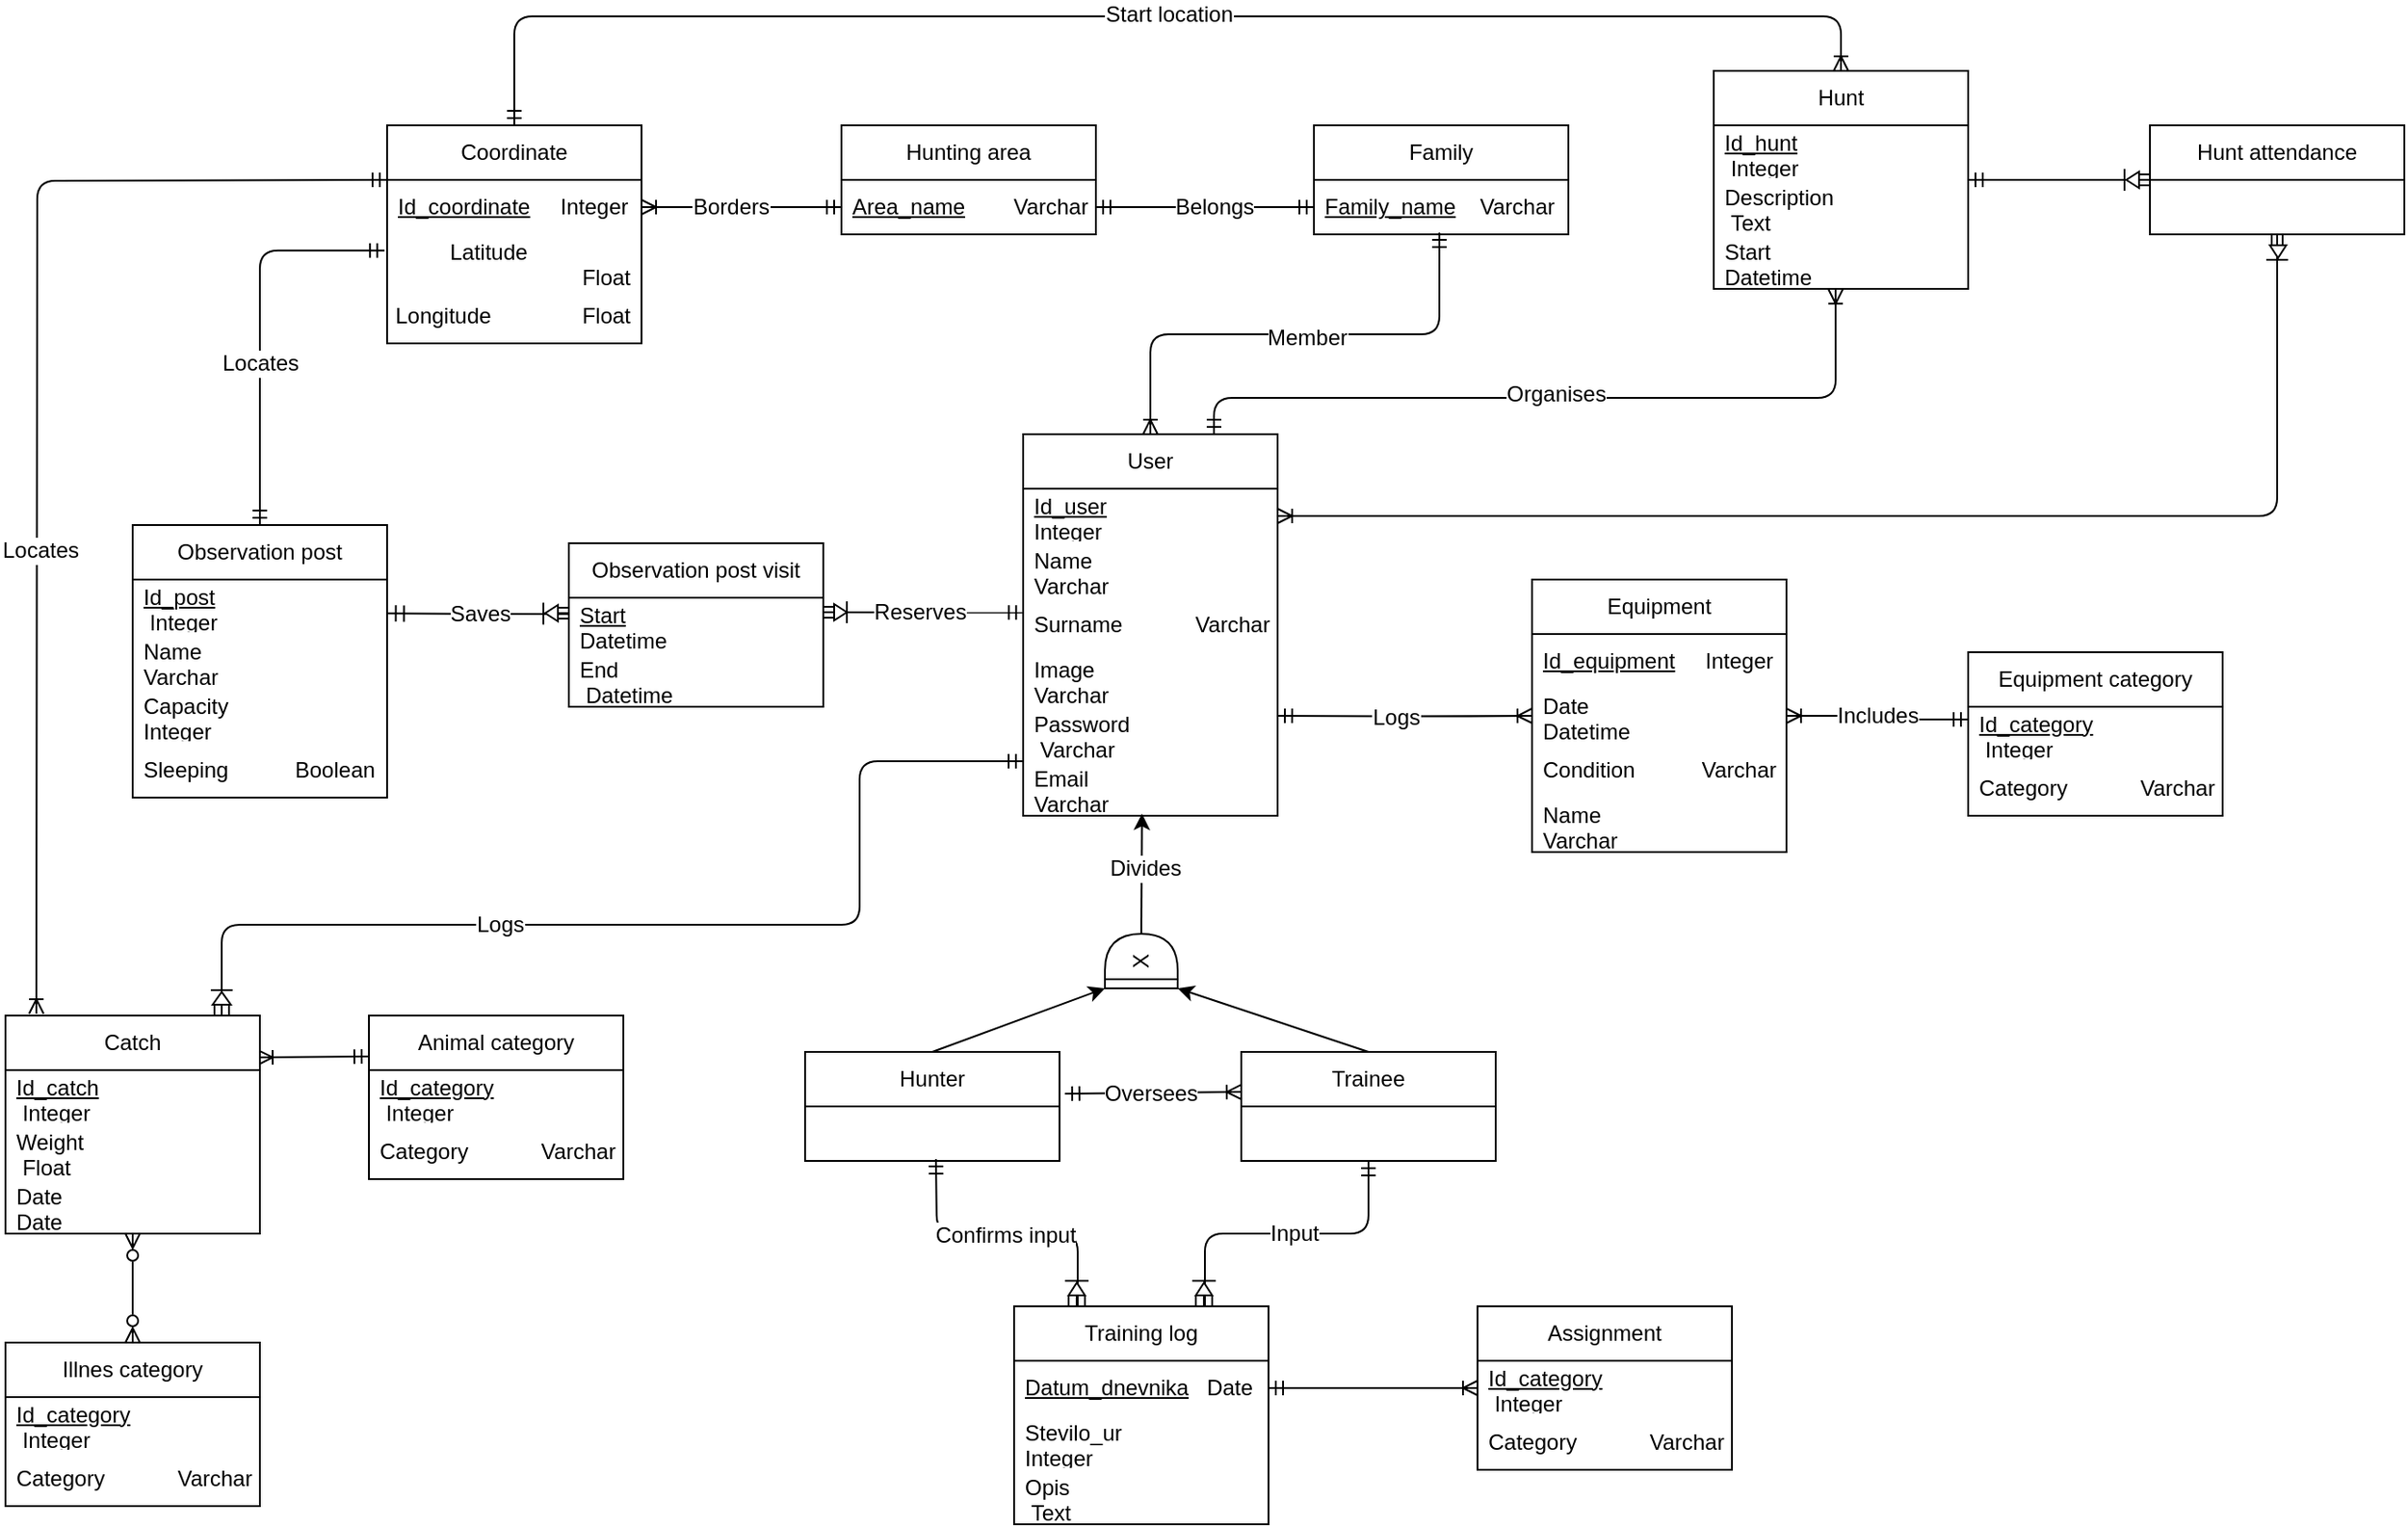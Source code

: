 <mxfile>
    <diagram id="3veU6R7VyFxDfxx6TiRW" name="Page-1">
        <mxGraphModel dx="1153" dy="661" grid="1" gridSize="1" guides="1" tooltips="1" connect="1" arrows="1" fold="1" page="1" pageScale="1" pageWidth="827" pageHeight="1169" math="0" shadow="0">
            <root>
                <mxCell id="0"/>
                <mxCell id="1" parent="0"/>
                <mxCell id="61" style="edgeStyle=orthogonalEdgeStyle;html=1;exitX=0.5;exitY=0;exitDx=0;exitDy=0;entryX=0.493;entryY=0.967;entryDx=0;entryDy=0;entryPerimeter=0;strokeWidth=1;startArrow=ERoneToMany;startFill=0;endArrow=ERmandOne;endFill=0;" parent="1" source="6" target="39" edge="1">
                    <mxGeometry relative="1" as="geometry">
                        <mxPoint x="608.04" y="223" as="targetPoint"/>
                    </mxGeometry>
                </mxCell>
                <mxCell id="106" value="Member" style="edgeLabel;html=1;align=center;verticalAlign=middle;resizable=0;points=[];fontSize=12;" parent="61" vertex="1" connectable="0">
                    <mxGeometry x="0.149" y="-2" relative="1" as="geometry">
                        <mxPoint x="-14" as="offset"/>
                    </mxGeometry>
                </mxCell>
                <mxCell id="159" style="edgeStyle=orthogonalEdgeStyle;html=1;exitX=0.75;exitY=0;exitDx=0;exitDy=0;fontSize=12;startArrow=ERmandOne;startFill=0;endArrow=ERoneToMany;endFill=0;entryX=0.479;entryY=1.004;entryDx=0;entryDy=0;entryPerimeter=0;" parent="1" source="6" target="152" edge="1">
                    <mxGeometry relative="1" as="geometry">
                        <mxPoint x="195" y="218" as="targetPoint"/>
                        <Array as="points">
                            <mxPoint x="925" y="220"/>
                            <mxPoint x="1267" y="220"/>
                        </Array>
                    </mxGeometry>
                </mxCell>
                <mxCell id="160" value="Organises" style="edgeLabel;html=1;align=center;verticalAlign=middle;resizable=0;points=[];fontSize=12;" parent="159" vertex="1" connectable="0">
                    <mxGeometry x="0.751" relative="1" as="geometry">
                        <mxPoint x="-154" y="5" as="offset"/>
                    </mxGeometry>
                </mxCell>
                <mxCell id="6" value="User" style="swimlane;fontStyle=0;childLayout=stackLayout;horizontal=1;startSize=30;horizontalStack=0;resizeParent=1;resizeParentMax=0;resizeLast=0;collapsible=1;marginBottom=0;whiteSpace=wrap;html=1;" parent="1" vertex="1">
                    <mxGeometry x="820" y="240" width="140" height="210" as="geometry"/>
                </mxCell>
                <mxCell id="127" value="&lt;u&gt;Id_user&lt;/u&gt;&amp;nbsp; &amp;nbsp; &amp;nbsp; &amp;nbsp; &amp;nbsp; &amp;nbsp; &amp;nbsp;&amp;nbsp; &amp;nbsp; Integer" style="text;strokeColor=none;fillColor=none;align=left;verticalAlign=middle;spacingLeft=4;spacingRight=4;overflow=hidden;points=[[0,0.5],[1,0.5]];portConstraint=eastwest;rotatable=0;whiteSpace=wrap;html=1;" parent="6" vertex="1">
                    <mxGeometry y="30" width="140" height="30" as="geometry"/>
                </mxCell>
                <mxCell id="7" value="Name&amp;nbsp; &amp;nbsp; &amp;nbsp; &amp;nbsp; &amp;nbsp; &amp;nbsp; &amp;nbsp; &amp;nbsp; &amp;nbsp; Varchar" style="text;strokeColor=none;fillColor=none;align=left;verticalAlign=middle;spacingLeft=4;spacingRight=4;overflow=hidden;points=[[0,0.5],[1,0.5]];portConstraint=eastwest;rotatable=0;whiteSpace=wrap;html=1;" parent="6" vertex="1">
                    <mxGeometry y="60" width="140" height="30" as="geometry"/>
                </mxCell>
                <mxCell id="8" value="Surname&amp;nbsp; &amp;nbsp; &amp;nbsp; &amp;nbsp; &amp;nbsp; &amp;nbsp; Varchar" style="text;strokeColor=none;fillColor=none;align=left;verticalAlign=middle;spacingLeft=4;spacingRight=4;overflow=hidden;points=[[0,0.5],[1,0.5]];portConstraint=eastwest;rotatable=0;whiteSpace=wrap;html=1;" parent="6" vertex="1">
                    <mxGeometry y="90" width="140" height="30" as="geometry"/>
                </mxCell>
                <mxCell id="123" value="Image&amp;nbsp; &amp;nbsp; &amp;nbsp; &amp;nbsp; &amp;nbsp; &amp;nbsp; &amp;nbsp; &amp;nbsp; &amp;nbsp; Varchar" style="text;strokeColor=none;fillColor=none;align=left;verticalAlign=middle;spacingLeft=4;spacingRight=4;overflow=hidden;points=[[0,0.5],[1,0.5]];portConstraint=eastwest;rotatable=0;whiteSpace=wrap;html=1;" parent="6" vertex="1">
                    <mxGeometry y="120" width="140" height="30" as="geometry"/>
                </mxCell>
                <mxCell id="125" value="Password&amp;nbsp; &amp;nbsp; &amp;nbsp; &amp;nbsp; &amp;nbsp; &amp;nbsp;Varchar" style="text;strokeColor=none;fillColor=none;align=left;verticalAlign=middle;spacingLeft=4;spacingRight=4;overflow=hidden;points=[[0,0.5],[1,0.5]];portConstraint=eastwest;rotatable=0;whiteSpace=wrap;html=1;" parent="6" vertex="1">
                    <mxGeometry y="150" width="140" height="30" as="geometry"/>
                </mxCell>
                <mxCell id="146" value="Email&amp;nbsp; &amp;nbsp; &amp;nbsp; &amp;nbsp; &amp;nbsp; &amp;nbsp; &amp;nbsp; &amp;nbsp; &amp;nbsp; Varchar" style="text;strokeColor=none;fillColor=none;align=left;verticalAlign=middle;spacingLeft=4;spacingRight=4;overflow=hidden;points=[[0,0.5],[1,0.5]];portConstraint=eastwest;rotatable=0;whiteSpace=wrap;html=1;" parent="6" vertex="1">
                    <mxGeometry y="180" width="140" height="30" as="geometry"/>
                </mxCell>
                <mxCell id="10" value="Equipment category" style="swimlane;fontStyle=0;childLayout=stackLayout;horizontal=1;startSize=30;horizontalStack=0;resizeParent=1;resizeParentMax=0;resizeLast=0;collapsible=1;marginBottom=0;whiteSpace=wrap;html=1;" parent="1" vertex="1">
                    <mxGeometry x="1340" y="360" width="140" height="90" as="geometry"/>
                </mxCell>
                <mxCell id="13" value="&lt;u&gt;Id_category&lt;/u&gt;&amp;nbsp; &amp;nbsp; &amp;nbsp; &amp;nbsp; &amp;nbsp;Integer" style="text;strokeColor=none;fillColor=none;align=left;verticalAlign=middle;spacingLeft=4;spacingRight=4;overflow=hidden;points=[[0,0.5],[1,0.5]];portConstraint=eastwest;rotatable=0;whiteSpace=wrap;html=1;" parent="10" vertex="1">
                    <mxGeometry y="30" width="140" height="30" as="geometry"/>
                </mxCell>
                <mxCell id="144" value="Category&amp;nbsp; &amp;nbsp; &amp;nbsp; &amp;nbsp; &amp;nbsp; &amp;nbsp; Varchar" style="text;strokeColor=none;fillColor=none;align=left;verticalAlign=middle;spacingLeft=4;spacingRight=4;overflow=hidden;points=[[0,0.5],[1,0.5]];portConstraint=eastwest;rotatable=0;whiteSpace=wrap;html=1;" parent="10" vertex="1">
                    <mxGeometry y="60" width="140" height="30" as="geometry"/>
                </mxCell>
                <mxCell id="99" style="html=1;exitX=0.5;exitY=0;exitDx=0;exitDy=0;entryX=-0.01;entryY=0.295;entryDx=0;entryDy=0;entryPerimeter=0;strokeColor=default;strokeWidth=1;startArrow=ERmandOne;startFill=0;endArrow=ERmandOne;endFill=0;edgeStyle=orthogonalEdgeStyle;" parent="1" source="14" target="141" edge="1">
                    <mxGeometry relative="1" as="geometry"/>
                </mxCell>
                <mxCell id="119" value="Locates" style="edgeLabel;html=1;align=center;verticalAlign=middle;resizable=0;points=[];fontSize=12;" parent="99" vertex="1" connectable="0">
                    <mxGeometry x="-0.229" y="-2" relative="1" as="geometry">
                        <mxPoint x="-2" y="-5" as="offset"/>
                    </mxGeometry>
                </mxCell>
                <mxCell id="14" value="Observation post" style="swimlane;fontStyle=0;childLayout=stackLayout;horizontal=1;startSize=30;horizontalStack=0;resizeParent=1;resizeParentMax=0;resizeLast=0;collapsible=1;marginBottom=0;whiteSpace=wrap;html=1;" parent="1" vertex="1">
                    <mxGeometry x="330" y="290" width="140" height="150" as="geometry"/>
                </mxCell>
                <mxCell id="147" value="&lt;u&gt;Id_post&lt;/u&gt;&amp;nbsp; &amp;nbsp; &amp;nbsp; &amp;nbsp; &amp;nbsp; &amp;nbsp; &amp;nbsp; &amp;nbsp; &amp;nbsp;Integer" style="text;strokeColor=none;fillColor=none;align=left;verticalAlign=middle;spacingLeft=4;spacingRight=4;overflow=hidden;points=[[0,0.5],[1,0.5]];portConstraint=eastwest;rotatable=0;whiteSpace=wrap;html=1;" parent="14" vertex="1">
                    <mxGeometry y="30" width="140" height="30" as="geometry"/>
                </mxCell>
                <mxCell id="16" value="Name&amp;nbsp; &amp;nbsp; &amp;nbsp; &amp;nbsp; &amp;nbsp; &amp;nbsp; &amp;nbsp; &amp;nbsp; &amp;nbsp; Varchar" style="text;strokeColor=none;fillColor=none;align=left;verticalAlign=middle;spacingLeft=4;spacingRight=4;overflow=hidden;points=[[0,0.5],[1,0.5]];portConstraint=eastwest;rotatable=0;whiteSpace=wrap;html=1;" parent="14" vertex="1">
                    <mxGeometry y="60" width="140" height="30" as="geometry"/>
                </mxCell>
                <mxCell id="161" value="Capacity&amp;nbsp; &amp;nbsp; &amp;nbsp; &amp;nbsp; &amp;nbsp; &amp;nbsp; &amp;nbsp; Integer" style="text;strokeColor=none;fillColor=none;align=left;verticalAlign=middle;spacingLeft=4;spacingRight=4;overflow=hidden;points=[[0,0.5],[1,0.5]];portConstraint=eastwest;rotatable=0;whiteSpace=wrap;html=1;" parent="14" vertex="1">
                    <mxGeometry y="90" width="140" height="30" as="geometry"/>
                </mxCell>
                <mxCell id="162" value="Sleeping&amp;nbsp; &amp;nbsp; &amp;nbsp; &amp;nbsp; &amp;nbsp; &amp;nbsp;Boolean" style="text;strokeColor=none;fillColor=none;align=left;verticalAlign=middle;spacingLeft=4;spacingRight=4;overflow=hidden;points=[[0,0.5],[1,0.5]];portConstraint=eastwest;rotatable=0;whiteSpace=wrap;html=1;" parent="14" vertex="1">
                    <mxGeometry y="120" width="140" height="30" as="geometry"/>
                </mxCell>
                <mxCell id="96" style="edgeStyle=orthogonalEdgeStyle;html=1;exitX=0.75;exitY=0;exitDx=0;exitDy=0;strokeColor=default;strokeWidth=1;startArrow=none;startFill=0;endArrow=ERmandOne;endFill=0;entryX=0.5;entryY=1;entryDx=0;entryDy=0;" parent="1" source="22" target="42" edge="1">
                    <mxGeometry relative="1" as="geometry">
                        <mxPoint x="1066" y="640" as="targetPoint"/>
                    </mxGeometry>
                </mxCell>
                <mxCell id="98" style="html=1;entryX=0;entryY=0.367;entryDx=0;entryDy=0;entryPerimeter=0;strokeColor=default;strokeWidth=1;startArrow=ERmandOne;startFill=0;endArrow=ERoneToMany;endFill=0;exitX=1.021;exitY=0.383;exitDx=0;exitDy=0;exitPerimeter=0;" parent="1" source="46" target="42" edge="1">
                    <mxGeometry relative="1" as="geometry">
                        <mxPoint x="910" y="719" as="sourcePoint"/>
                    </mxGeometry>
                </mxCell>
                <mxCell id="112" value="Oversees" style="edgeLabel;html=1;align=center;verticalAlign=middle;resizable=0;points=[];fontSize=12;" parent="98" vertex="1" connectable="0">
                    <mxGeometry x="-0.217" y="-1" relative="1" as="geometry">
                        <mxPoint x="9" y="-1" as="offset"/>
                    </mxGeometry>
                </mxCell>
                <mxCell id="101" style="edgeStyle=orthogonalEdgeStyle;html=1;exitX=0.25;exitY=0;exitDx=0;exitDy=0;endArrow=ERmandOne;endFill=0;startArrow=none;startFill=0;" parent="1" source="22" edge="1">
                    <mxGeometry relative="1" as="geometry">
                        <mxPoint x="772" y="639" as="targetPoint"/>
                    </mxGeometry>
                </mxCell>
                <mxCell id="114" value="Input" style="edgeLabel;html=1;align=center;verticalAlign=middle;resizable=0;points=[];fontSize=12;" parent="101" vertex="1" connectable="0">
                    <mxGeometry x="0.324" y="-2" relative="1" as="geometry">
                        <mxPoint x="184" y="2" as="offset"/>
                    </mxGeometry>
                </mxCell>
                <mxCell id="166" value="Confirms input" style="edgeLabel;html=1;align=center;verticalAlign=middle;resizable=0;points=[];fontSize=12;" parent="101" vertex="1" connectable="0">
                    <mxGeometry x="0.225" y="1" relative="1" as="geometry">
                        <mxPoint x="17" as="offset"/>
                    </mxGeometry>
                </mxCell>
                <mxCell id="22" value="Training log" style="swimlane;fontStyle=0;childLayout=stackLayout;horizontal=1;startSize=30;horizontalStack=0;resizeParent=1;resizeParentMax=0;resizeLast=0;collapsible=1;marginBottom=0;whiteSpace=wrap;html=1;" parent="1" vertex="1">
                    <mxGeometry x="815" y="720" width="140" height="120" as="geometry"/>
                </mxCell>
                <mxCell id="122" value="&lt;u&gt;Datum_dnevnika&lt;/u&gt;&amp;nbsp; &amp;nbsp;Date" style="text;strokeColor=none;fillColor=none;align=left;verticalAlign=middle;spacingLeft=4;spacingRight=4;overflow=hidden;points=[[0,0.5],[1,0.5]];portConstraint=eastwest;rotatable=0;whiteSpace=wrap;html=1;" parent="22" vertex="1">
                    <mxGeometry y="30" width="140" height="30" as="geometry"/>
                </mxCell>
                <mxCell id="23" value="Stevilo_ur&amp;nbsp; &amp;nbsp; &amp;nbsp; &amp;nbsp; &amp;nbsp; &amp;nbsp; Integer" style="text;strokeColor=none;fillColor=none;align=left;verticalAlign=middle;spacingLeft=4;spacingRight=4;overflow=hidden;points=[[0,0.5],[1,0.5]];portConstraint=eastwest;rotatable=0;whiteSpace=wrap;html=1;" parent="22" vertex="1">
                    <mxGeometry y="60" width="140" height="30" as="geometry"/>
                </mxCell>
                <mxCell id="24" value="Opis&amp;nbsp; &amp;nbsp; &amp;nbsp; &amp;nbsp; &amp;nbsp; &amp;nbsp; &amp;nbsp; &amp;nbsp; &amp;nbsp; &amp;nbsp; &amp;nbsp; &amp;nbsp; &amp;nbsp; &amp;nbsp;Text" style="text;strokeColor=none;fillColor=none;align=left;verticalAlign=middle;spacingLeft=4;spacingRight=4;overflow=hidden;points=[[0,0.5],[1,0.5]];portConstraint=eastwest;rotatable=0;whiteSpace=wrap;html=1;" parent="22" vertex="1">
                    <mxGeometry y="90" width="140" height="30" as="geometry"/>
                </mxCell>
                <mxCell id="26" value="Hunting area" style="swimlane;fontStyle=0;childLayout=stackLayout;horizontal=1;startSize=30;horizontalStack=0;resizeParent=1;resizeParentMax=0;resizeLast=0;collapsible=1;marginBottom=0;whiteSpace=wrap;html=1;" parent="1" vertex="1">
                    <mxGeometry x="720" y="70" width="140" height="60" as="geometry">
                        <mxRectangle x="370" y="570" width="60" height="30" as="alternateBounds"/>
                    </mxGeometry>
                </mxCell>
                <mxCell id="27" value="&lt;div style=&quot;text-align: right;&quot;&gt;&lt;u style=&quot;background-color: initial;&quot;&gt;Area_name&lt;/u&gt;&lt;span style=&quot;background-color: initial;&quot;&gt;&amp;nbsp; &amp;nbsp; &amp;nbsp; &amp;nbsp; Varchar&lt;/span&gt;&lt;/div&gt;" style="text;strokeColor=none;fillColor=none;align=left;verticalAlign=middle;spacingLeft=4;spacingRight=4;overflow=hidden;points=[[0,0.5],[1,0.5]];portConstraint=eastwest;rotatable=0;whiteSpace=wrap;html=1;" parent="26" vertex="1">
                    <mxGeometry y="30" width="140" height="30" as="geometry"/>
                </mxCell>
                <mxCell id="132" style="edgeStyle=none;html=1;exitX=0.993;exitY=0.192;exitDx=0;exitDy=0;entryX=0;entryY=0.25;entryDx=0;entryDy=0;startArrow=ERoneToMany;startFill=0;endArrow=ERmandOne;endFill=0;exitPerimeter=0;" parent="1" source="30" target="128" edge="1">
                    <mxGeometry relative="1" as="geometry"/>
                </mxCell>
                <mxCell id="30" value="Catch" style="swimlane;fontStyle=0;childLayout=stackLayout;horizontal=1;startSize=30;horizontalStack=0;resizeParent=1;resizeParentMax=0;resizeLast=0;collapsible=1;marginBottom=0;whiteSpace=wrap;html=1;" parent="1" vertex="1">
                    <mxGeometry x="260" y="560" width="140" height="120" as="geometry"/>
                </mxCell>
                <mxCell id="133" value="&lt;u&gt;Id_catch&lt;/u&gt;&amp;nbsp; &amp;nbsp; &amp;nbsp; &amp;nbsp; &amp;nbsp; &amp;nbsp; &amp;nbsp; &amp;nbsp;Integer" style="text;strokeColor=none;fillColor=none;align=left;verticalAlign=middle;spacingLeft=4;spacingRight=4;overflow=hidden;points=[[0,0.5],[1,0.5]];portConstraint=eastwest;rotatable=0;whiteSpace=wrap;html=1;" parent="30" vertex="1">
                    <mxGeometry y="30" width="140" height="30" as="geometry"/>
                </mxCell>
                <mxCell id="32" value="Weight&amp;nbsp; &amp;nbsp; &amp;nbsp; &amp;nbsp; &amp;nbsp; &amp;nbsp; &amp;nbsp; &amp;nbsp; &amp;nbsp; &amp;nbsp; &amp;nbsp;Float" style="text;strokeColor=none;fillColor=none;align=left;verticalAlign=middle;spacingLeft=4;spacingRight=4;overflow=hidden;points=[[0,0.5],[1,0.5]];portConstraint=eastwest;rotatable=0;whiteSpace=wrap;html=1;" parent="30" vertex="1">
                    <mxGeometry y="60" width="140" height="30" as="geometry"/>
                </mxCell>
                <mxCell id="135" value="Date&amp;nbsp; &amp;nbsp; &amp;nbsp; &amp;nbsp; &amp;nbsp; &amp;nbsp; &amp;nbsp; &amp;nbsp; &amp;nbsp; &amp;nbsp; &amp;nbsp; &amp;nbsp; &amp;nbsp; Date" style="text;strokeColor=none;fillColor=none;align=left;verticalAlign=middle;spacingLeft=4;spacingRight=4;overflow=hidden;points=[[0,0.5],[1,0.5]];portConstraint=eastwest;rotatable=0;whiteSpace=wrap;html=1;" parent="30" vertex="1">
                    <mxGeometry y="90" width="140" height="30" as="geometry"/>
                </mxCell>
                <mxCell id="102" style="edgeStyle=orthogonalEdgeStyle;html=1;entryX=1.002;entryY=0.622;entryDx=0;entryDy=0;startArrow=none;startFill=0;endArrow=ERmandOne;endFill=0;exitX=0.002;exitY=0.298;exitDx=0;exitDy=0;exitPerimeter=0;endSize=7;entryPerimeter=0;" parent="1" source="36" target="147" edge="1">
                    <mxGeometry relative="1" as="geometry">
                        <mxPoint x="539.02" y="412.01" as="targetPoint"/>
                        <mxPoint x="560" y="335" as="sourcePoint"/>
                    </mxGeometry>
                </mxCell>
                <mxCell id="121" value="Saves" style="edgeLabel;html=1;align=center;verticalAlign=middle;resizable=0;points=[];fontSize=12;" parent="102" vertex="1" connectable="0">
                    <mxGeometry x="-0.183" y="-2" relative="1" as="geometry">
                        <mxPoint x="-9" y="2" as="offset"/>
                    </mxGeometry>
                </mxCell>
                <mxCell id="34" value="Observation post visit" style="swimlane;fontStyle=0;childLayout=stackLayout;horizontal=1;startSize=30;horizontalStack=0;resizeParent=1;resizeParentMax=0;resizeLast=0;collapsible=1;marginBottom=0;whiteSpace=wrap;html=1;" parent="1" vertex="1">
                    <mxGeometry x="570" y="300" width="140" height="90" as="geometry"/>
                </mxCell>
                <mxCell id="36" value="&lt;u&gt;Start&lt;/u&gt;&amp;nbsp; &amp;nbsp; &amp;nbsp; &amp;nbsp; &amp;nbsp; &amp;nbsp; &amp;nbsp; &amp;nbsp; &amp;nbsp; Datetime&lt;span style=&quot;color: rgba(0, 0, 0, 0); font-family: monospace; font-size: 0px;&quot;&gt;%3CmxGraphModel%3E%3Croot%3E%3CmxCell%20id%3D%220%22%2F%3E%3CmxCell%20id%3D%221%22%20parent%3D%220%22%2F%3E%3CmxCell%20id%3D%222%22%20value%3D%22%22%20style%3D%22group%22%20vertex%3D%221%22%20connectable%3D%220%22%20parent%3D%221%22%3E%3CmxGeometry%20x%3D%22711%22%20y%3D%22762%22%20width%3D%2213%22%20height%3D%2214%22%20as%3D%22geometry%22%2F%3E%3C%2FmxCell%3E%3CmxCell%20id%3D%223%22%20value%3D%22%22%20style%3D%22triangle%3BwhiteSpace%3Dwrap%3Bhtml%3D1%3Bmovable%3D1%3Bresizable%3D1%3Brotatable%3D1%3Bdeletable%3D1%3Beditable%3D1%3Bconnectable%3D1%3Bdirection%3Dnorth%3Bshadow%3D0%3Bcontainer%3D0%3B%22%20vertex%3D%221%22%20parent%3D%222%22%3E%3CmxGeometry%20x%3D%222%22%20y%3D%221%22%20width%3D%229%22%20height%3D%227%22%20as%3D%22geometry%22%2F%3E%3C%2FmxCell%3E%3CmxCell%20id%3D%224%22%20value%3D%22%22%20style%3D%22endArrow%3Dnone%3Bhtml%3D1%3Bshadow%3D0%3BstrokeWidth%3D1%3B%22%20edge%3D%221%22%20parent%3D%222%22%3E%3CmxGeometry%20width%3D%2250%22%20height%3D%2250%22%20relative%3D%221%22%20as%3D%22geometry%22%3E%3CmxPoint%20as%3D%22sourcePoint%22%2F%3E%3CmxPoint%20x%3D%2213%22%20as%3D%22targetPoint%22%2F%3E%3C%2FmxGeometry%3E%3C%2FmxCell%3E%3CmxCell%20id%3D%225%22%20value%3D%22%22%20style%3D%22endArrow%3Dnone%3Bhtml%3D1%3Bmovable%3D1%3Bresizable%3D1%3Brotatable%3D1%3Bdeletable%3D1%3Beditable%3D1%3Bconnectable%3D1%3Bshadow%3D0%3B%22%20edge%3D%221%22%20parent%3D%222%22%3E%3CmxGeometry%20width%3D%2250%22%20height%3D%2250%22%20relative%3D%221%22%20as%3D%22geometry%22%3E%3CmxPoint%20x%3D%222%22%20y%3D%228%22%20as%3D%22sourcePoint%22%2F%3E%3CmxPoint%20x%3D%222%22%20y%3D%2214%22%20as%3D%22targetPoint%22%2F%3E%3C%2FmxGeometry%3E%3C%2FmxCell%3E%3CmxCell%20id%3D%226%22%20value%3D%22%22%20style%3D%22endArrow%3Dnone%3Bhtml%3D1%3Bmovable%3D1%3Bresizable%3D1%3Brotatable%3D1%3Bdeletable%3D1%3Beditable%3D1%3Bconnectable%3D1%3Bshadow%3D0%3B%22%20edge%3D%221%22%20parent%3D%222%22%3E%3CmxGeometry%20width%3D%2250%22%20height%3D%2250%22%20relative%3D%221%22%20as%3D%22geometry%22%3E%3CmxPoint%20x%3D%226.45%22%20y%3D%228.0%22%20as%3D%22sourcePoint%22%2F%3E%3CmxPoint%20x%3D%226.45%22%20y%3D%2214%22%20as%3D%22targetPoint%22%2F%3E%3C%2FmxGeometry%3E%3C%2FmxCell%3E%3CmxCell%20id%3D%227%22%20value%3D%22%22%20style%3D%22endArrow%3Dnone%3Bhtml%3D1%3Bmovable%3D1%3Bresizable%3D1%3Brotatable%3D1%3Bdeletable%3D1%3Beditable%3D1%3Bconnectable%3D1%3Bshadow%3D0%3B%22%20edge%3D%221%22%20parent%3D%222%22%3E%3CmxGeometry%20width%3D%2250%22%20height%3D%2250%22%20relative%3D%221%22%20as%3D%22geometry%22%3E%3CmxPoint%20x%3D%2211%22%20y%3D%228.0%22%20as%3D%22sourcePoint%22%2F%3E%3CmxPoint%20x%3D%2211%22%20y%3D%2214%22%20as%3D%22targetPoint%22%2F%3E%3C%2FmxGeometry%3E%3C%2FmxCell%3E%3C%2Froot%3E%3C%2FmxGraphModel%3E&amp;nbsp;&lt;/span&gt;" style="text;strokeColor=none;fillColor=none;align=left;verticalAlign=middle;spacingLeft=4;spacingRight=4;overflow=hidden;points=[[0,0.5],[1,0.5]];portConstraint=eastwest;rotatable=0;whiteSpace=wrap;html=1;" parent="34" vertex="1">
                    <mxGeometry y="30" width="140" height="30" as="geometry"/>
                </mxCell>
                <mxCell id="37" value="End&amp;nbsp; &amp;nbsp; &amp;nbsp; &amp;nbsp; &amp;nbsp; &amp;nbsp; &amp;nbsp; &amp;nbsp; &amp;nbsp; &amp;nbsp;Datetime" style="text;strokeColor=none;fillColor=none;align=left;verticalAlign=middle;spacingLeft=4;spacingRight=4;overflow=hidden;points=[[0,0.5],[1,0.5]];portConstraint=eastwest;rotatable=0;whiteSpace=wrap;html=1;" parent="34" vertex="1">
                    <mxGeometry y="60" width="140" height="30" as="geometry"/>
                </mxCell>
                <mxCell id="38" value="Family" style="swimlane;fontStyle=0;childLayout=stackLayout;horizontal=1;startSize=30;horizontalStack=0;resizeParent=1;resizeParentMax=0;resizeLast=0;collapsible=1;marginBottom=0;whiteSpace=wrap;html=1;" parent="1" vertex="1">
                    <mxGeometry x="980" y="70" width="140" height="60" as="geometry"/>
                </mxCell>
                <mxCell id="39" value="&lt;u&gt;Family_name&lt;/u&gt;&amp;nbsp; &amp;nbsp; Varchar" style="text;strokeColor=none;fillColor=none;align=left;verticalAlign=middle;spacingLeft=4;spacingRight=4;overflow=hidden;points=[[0,0.5],[1,0.5]];portConstraint=eastwest;rotatable=0;whiteSpace=wrap;html=1;" parent="38" vertex="1">
                    <mxGeometry y="30" width="140" height="30" as="geometry"/>
                </mxCell>
                <mxCell id="56" style="edgeStyle=none;html=1;exitX=0.5;exitY=0;exitDx=0;exitDy=0;entryX=0;entryY=1;entryDx=0;entryDy=0;" parent="1" source="42" target="53" edge="1">
                    <mxGeometry relative="1" as="geometry"/>
                </mxCell>
                <mxCell id="42" value="Trainee" style="swimlane;fontStyle=0;childLayout=stackLayout;horizontal=1;startSize=30;horizontalStack=0;resizeParent=1;resizeParentMax=0;resizeLast=0;collapsible=1;marginBottom=0;whiteSpace=wrap;html=1;" parent="1" vertex="1">
                    <mxGeometry x="940" y="580" width="140" height="60" as="geometry"/>
                </mxCell>
                <mxCell id="55" style="edgeStyle=none;html=1;exitX=0.5;exitY=0;exitDx=0;exitDy=0;entryX=0;entryY=0;entryDx=0;entryDy=0;" parent="1" source="46" target="53" edge="1">
                    <mxGeometry relative="1" as="geometry"/>
                </mxCell>
                <mxCell id="46" value="Hunter" style="swimlane;fontStyle=0;childLayout=stackLayout;horizontal=1;startSize=30;horizontalStack=0;resizeParent=1;resizeParentMax=0;resizeLast=0;collapsible=1;marginBottom=0;whiteSpace=wrap;html=1;" parent="1" vertex="1">
                    <mxGeometry x="700" y="580" width="140" height="60" as="geometry"/>
                </mxCell>
                <mxCell id="53" value="X" style="shape=delay;whiteSpace=wrap;html=1;rotation=-90;" parent="1" vertex="1">
                    <mxGeometry x="870" y="510" width="30" height="40" as="geometry"/>
                </mxCell>
                <mxCell id="59" style="edgeStyle=orthogonalEdgeStyle;html=1;entryX=1;entryY=0.5;entryDx=0;entryDy=0;strokeWidth=1;startArrow=ERmandOne;startFill=0;endArrow=ERmandOne;endFill=0;exitX=0;exitY=0.5;exitDx=0;exitDy=0;" parent="1" source="39" target="27" edge="1">
                    <mxGeometry relative="1" as="geometry">
                        <mxPoint x="1080" y="115" as="sourcePoint"/>
                        <mxPoint x="872.94" y="186" as="targetPoint"/>
                        <Array as="points"/>
                    </mxGeometry>
                </mxCell>
                <mxCell id="117" value="Belongs" style="edgeLabel;html=1;align=center;verticalAlign=middle;resizable=0;points=[];fontSize=12;" parent="59" vertex="1" connectable="0">
                    <mxGeometry x="0.191" relative="1" as="geometry">
                        <mxPoint x="16" as="offset"/>
                    </mxGeometry>
                </mxCell>
                <mxCell id="64" value="Equipment" style="swimlane;fontStyle=0;childLayout=stackLayout;horizontal=1;startSize=30;horizontalStack=0;resizeParent=1;resizeParentMax=0;resizeLast=0;collapsible=1;marginBottom=0;whiteSpace=wrap;html=1;" parent="1" vertex="1">
                    <mxGeometry x="1100" y="320" width="140" height="150" as="geometry"/>
                </mxCell>
                <mxCell id="137" value="&lt;u&gt;Id_equipment&lt;/u&gt;&amp;nbsp; &amp;nbsp; &amp;nbsp;Integer" style="text;strokeColor=none;fillColor=none;align=left;verticalAlign=middle;spacingLeft=4;spacingRight=4;overflow=hidden;points=[[0,0.5],[1,0.5]];portConstraint=eastwest;rotatable=0;whiteSpace=wrap;html=1;" parent="64" vertex="1">
                    <mxGeometry y="30" width="140" height="30" as="geometry"/>
                </mxCell>
                <mxCell id="65" value="Date&amp;nbsp; &amp;nbsp; &amp;nbsp; &amp;nbsp; &amp;nbsp; &amp;nbsp; &amp;nbsp; &amp;nbsp; &amp;nbsp; Datetime" style="text;strokeColor=none;fillColor=none;align=left;verticalAlign=middle;spacingLeft=4;spacingRight=4;overflow=hidden;points=[[0,0.5],[1,0.5]];portConstraint=eastwest;rotatable=0;whiteSpace=wrap;html=1;" parent="64" vertex="1">
                    <mxGeometry y="60" width="140" height="30" as="geometry"/>
                </mxCell>
                <mxCell id="66" value="Condition&amp;nbsp; &amp;nbsp; &amp;nbsp; &amp;nbsp; &amp;nbsp; &amp;nbsp;Varchar" style="text;strokeColor=none;fillColor=none;align=left;verticalAlign=middle;spacingLeft=4;spacingRight=4;overflow=hidden;points=[[0,0.5],[1,0.5]];portConstraint=eastwest;rotatable=0;whiteSpace=wrap;html=1;" parent="64" vertex="1">
                    <mxGeometry y="90" width="140" height="30" as="geometry"/>
                </mxCell>
                <mxCell id="143" value="Name&amp;nbsp; &amp;nbsp; &amp;nbsp; &amp;nbsp; &amp;nbsp; &amp;nbsp; &amp;nbsp; &amp;nbsp; &amp;nbsp; Varchar" style="text;strokeColor=none;fillColor=none;align=left;verticalAlign=middle;spacingLeft=4;spacingRight=4;overflow=hidden;points=[[0,0.5],[1,0.5]];portConstraint=eastwest;rotatable=0;whiteSpace=wrap;html=1;" parent="64" vertex="1">
                    <mxGeometry y="120" width="140" height="30" as="geometry"/>
                </mxCell>
                <mxCell id="68" style="edgeStyle=orthogonalEdgeStyle;curved=1;html=1;entryX=0;entryY=0.5;entryDx=0;entryDy=0;strokeWidth=1;startArrow=ERmandOne;startFill=0;endArrow=ERoneToMany;endFill=0;" parent="1" target="65" edge="1">
                    <mxGeometry relative="1" as="geometry">
                        <mxPoint x="960" y="395" as="sourcePoint"/>
                    </mxGeometry>
                </mxCell>
                <mxCell id="108" value="Logs" style="edgeLabel;html=1;align=center;verticalAlign=middle;resizable=0;points=[];fontSize=12;" parent="68" vertex="1" connectable="0">
                    <mxGeometry x="-0.217" y="1" relative="1" as="geometry">
                        <mxPoint x="10" y="1" as="offset"/>
                    </mxGeometry>
                </mxCell>
                <mxCell id="70" style="edgeStyle=orthogonalEdgeStyle;html=1;exitX=0;exitY=0.233;exitDx=0;exitDy=0;entryX=1;entryY=0.5;entryDx=0;entryDy=0;strokeWidth=1;startArrow=ERmandOne;startFill=0;endArrow=ERoneToMany;endFill=0;exitPerimeter=0;rounded=1;" parent="1" source="13" target="65" edge="1">
                    <mxGeometry relative="1" as="geometry">
                        <mxPoint x="1240" y="425" as="sourcePoint"/>
                    </mxGeometry>
                </mxCell>
                <mxCell id="107" value="Includes" style="edgeLabel;html=1;align=center;verticalAlign=middle;resizable=0;points=[];fontSize=12;" parent="70" vertex="1" connectable="0">
                    <mxGeometry x="0.308" y="3" relative="1" as="geometry">
                        <mxPoint x="14" y="-3" as="offset"/>
                    </mxGeometry>
                </mxCell>
                <mxCell id="75" style="edgeStyle=orthogonalEdgeStyle;html=1;strokeWidth=1;startArrow=ERmandOne;startFill=0;endArrow=none;endFill=0;" parent="1" target="30" edge="1">
                    <mxGeometry relative="1" as="geometry">
                        <mxPoint x="1070" y="505" as="targetPoint"/>
                        <Array as="points">
                            <mxPoint x="730" y="420"/>
                            <mxPoint x="730" y="510"/>
                            <mxPoint x="379" y="510"/>
                        </Array>
                        <mxPoint x="820" y="420" as="sourcePoint"/>
                    </mxGeometry>
                </mxCell>
                <mxCell id="109" value="Logs" style="edgeLabel;html=1;align=center;verticalAlign=middle;resizable=0;points=[];fontSize=12;" parent="75" vertex="1" connectable="0">
                    <mxGeometry x="0.281" y="11" relative="1" as="geometry">
                        <mxPoint x="-6" y="-11" as="offset"/>
                    </mxGeometry>
                </mxCell>
                <mxCell id="138" style="edgeStyle=orthogonalEdgeStyle;html=1;startArrow=ERmandOne;startFill=0;endArrow=ERoneToMany;endFill=0;" parent="1" edge="1">
                    <mxGeometry relative="1" as="geometry">
                        <mxPoint x="470" y="100" as="sourcePoint"/>
                        <mxPoint x="277" y="559" as="targetPoint"/>
                    </mxGeometry>
                </mxCell>
                <mxCell id="139" value="Locates" style="edgeLabel;html=1;align=center;verticalAlign=middle;resizable=0;points=[];fontSize=12;" parent="138" vertex="1" connectable="0">
                    <mxGeometry x="0.215" y="1" relative="1" as="geometry">
                        <mxPoint as="offset"/>
                    </mxGeometry>
                </mxCell>
                <mxCell id="78" value="Coordinate" style="swimlane;fontStyle=0;childLayout=stackLayout;horizontal=1;startSize=30;horizontalStack=0;resizeParent=1;resizeParentMax=0;resizeLast=0;collapsible=1;marginBottom=0;whiteSpace=wrap;html=1;" parent="1" vertex="1">
                    <mxGeometry x="470" y="70" width="140" height="120" as="geometry">
                        <mxRectangle x="370" y="570" width="60" height="30" as="alternateBounds"/>
                    </mxGeometry>
                </mxCell>
                <mxCell id="80" value="&lt;u&gt;Id_coordinate&lt;/u&gt;&amp;nbsp; &amp;nbsp; &amp;nbsp;Integer" style="text;strokeColor=none;fillColor=none;align=left;verticalAlign=middle;spacingLeft=4;spacingRight=4;overflow=hidden;points=[[0,0.5],[1,0.5]];portConstraint=eastwest;rotatable=0;whiteSpace=wrap;html=1;" parent="78" vertex="1">
                    <mxGeometry y="30" width="140" height="30" as="geometry"/>
                </mxCell>
                <mxCell id="141" value="Latitude&amp;nbsp; &amp;nbsp; &amp;nbsp; &amp;nbsp; &amp;nbsp; &amp;nbsp; &amp;nbsp; &amp;nbsp; &amp;nbsp; &amp;nbsp;Float" style="text;strokeColor=none;fillColor=none;align=right;verticalAlign=middle;spacingLeft=4;spacingRight=4;overflow=hidden;points=[[0,0.5],[1,0.5]];portConstraint=eastwest;rotatable=0;whiteSpace=wrap;html=1;" parent="78" vertex="1">
                    <mxGeometry y="60" width="140" height="30" as="geometry"/>
                </mxCell>
                <mxCell id="79" value="Longitude&amp;nbsp; &amp;nbsp; &amp;nbsp; &amp;nbsp; &amp;nbsp; &amp;nbsp; &amp;nbsp; &amp;nbsp;Float" style="text;strokeColor=none;fillColor=none;align=right;verticalAlign=middle;spacingLeft=4;spacingRight=4;overflow=hidden;points=[[0,0.5],[1,0.5]];portConstraint=eastwest;rotatable=0;whiteSpace=wrap;html=1;" parent="78" vertex="1">
                    <mxGeometry y="90" width="140" height="30" as="geometry"/>
                </mxCell>
                <mxCell id="83" style="html=1;exitX=0;exitY=0.5;exitDx=0;exitDy=0;entryX=1;entryY=0.5;entryDx=0;entryDy=0;strokeWidth=1;startArrow=ERmandOne;startFill=0;endArrow=ERoneToMany;endFill=0;strokeColor=default;edgeStyle=orthogonalEdgeStyle;" parent="1" source="27" target="80" edge="1">
                    <mxGeometry relative="1" as="geometry">
                        <mxPoint x="730" y="195" as="sourcePoint"/>
                    </mxGeometry>
                </mxCell>
                <mxCell id="120" value="Borders" style="edgeLabel;html=1;align=center;verticalAlign=middle;resizable=0;points=[];fontSize=12;" parent="83" vertex="1" connectable="0">
                    <mxGeometry x="0.4" relative="1" as="geometry">
                        <mxPoint x="16" as="offset"/>
                    </mxGeometry>
                </mxCell>
                <mxCell id="89" style="html=1;exitX=0.5;exitY=0;exitDx=0;exitDy=0;strokeWidth=1;startArrow=ERzeroToMany;startFill=0;endArrow=ERzeroToMany;endFill=0;" parent="1" source="84" edge="1">
                    <mxGeometry relative="1" as="geometry">
                        <mxPoint x="330" y="680" as="targetPoint"/>
                    </mxGeometry>
                </mxCell>
                <mxCell id="84" value="Illnes category" style="swimlane;fontStyle=0;childLayout=stackLayout;horizontal=1;startSize=30;horizontalStack=0;resizeParent=1;resizeParentMax=0;resizeLast=0;collapsible=1;marginBottom=0;whiteSpace=wrap;html=1;" parent="1" vertex="1">
                    <mxGeometry x="260" y="740" width="140" height="90" as="geometry"/>
                </mxCell>
                <mxCell id="85" value="&lt;u&gt;Id_category&lt;/u&gt;&amp;nbsp;&amp;nbsp;&amp;nbsp; &amp;nbsp; &amp;nbsp; &amp;nbsp;Integer" style="text;strokeColor=none;fillColor=none;align=left;verticalAlign=middle;spacingLeft=4;spacingRight=4;overflow=hidden;points=[[0,0.5],[1,0.5]];portConstraint=eastwest;rotatable=0;whiteSpace=wrap;html=1;" parent="84" vertex="1">
                    <mxGeometry y="30" width="140" height="30" as="geometry"/>
                </mxCell>
                <mxCell id="136" value="Category&amp;nbsp; &amp;nbsp; &amp;nbsp; &amp;nbsp; &amp;nbsp; &amp;nbsp; Varchar" style="text;strokeColor=none;fillColor=none;align=left;verticalAlign=middle;spacingLeft=4;spacingRight=4;overflow=hidden;points=[[0,0.5],[1,0.5]];portConstraint=eastwest;rotatable=0;whiteSpace=wrap;html=1;" parent="84" vertex="1">
                    <mxGeometry y="60" width="140" height="30" as="geometry"/>
                </mxCell>
                <mxCell id="91" value="Assignment" style="swimlane;fontStyle=0;childLayout=stackLayout;horizontal=1;startSize=30;horizontalStack=0;resizeParent=1;resizeParentMax=0;resizeLast=0;collapsible=1;marginBottom=0;whiteSpace=wrap;html=1;" parent="1" vertex="1">
                    <mxGeometry x="1070" y="720" width="140" height="90" as="geometry"/>
                </mxCell>
                <mxCell id="145" value="&lt;u&gt;Id_category&lt;/u&gt;&amp;nbsp; &amp;nbsp; &amp;nbsp; &amp;nbsp; &amp;nbsp;Integer" style="text;strokeColor=none;fillColor=none;align=left;verticalAlign=middle;spacingLeft=4;spacingRight=4;overflow=hidden;points=[[0,0.5],[1,0.5]];portConstraint=eastwest;rotatable=0;whiteSpace=wrap;html=1;" parent="91" vertex="1">
                    <mxGeometry y="30" width="140" height="30" as="geometry"/>
                </mxCell>
                <mxCell id="92" value="Category&amp;nbsp; &amp;nbsp; &amp;nbsp; &amp;nbsp; &amp;nbsp; &amp;nbsp; Varchar" style="text;strokeColor=none;fillColor=none;align=left;verticalAlign=middle;spacingLeft=4;spacingRight=4;overflow=hidden;points=[[0,0.5],[1,0.5]];portConstraint=eastwest;rotatable=0;whiteSpace=wrap;html=1;" parent="91" vertex="1">
                    <mxGeometry y="60" width="140" height="30" as="geometry"/>
                </mxCell>
                <mxCell id="94" style="edgeStyle=orthogonalEdgeStyle;html=1;exitX=1;exitY=0.5;exitDx=0;exitDy=0;entryX=0;entryY=0.5;entryDx=0;entryDy=0;strokeColor=default;strokeWidth=1;startArrow=ERmandOne;startFill=0;endArrow=ERoneToMany;endFill=0;" parent="1" source="122" target="145" edge="1">
                    <mxGeometry relative="1" as="geometry"/>
                </mxCell>
                <mxCell id="104" style="html=1;startArrow=none;startFill=0;endArrow=ERmandOne;endFill=0;entryX=0.001;entryY=0.271;entryDx=0;entryDy=0;entryPerimeter=0;" parent="1" target="8" edge="1">
                    <mxGeometry relative="1" as="geometry">
                        <mxPoint x="810" y="360" as="targetPoint"/>
                        <mxPoint x="710" y="338" as="sourcePoint"/>
                    </mxGeometry>
                </mxCell>
                <mxCell id="118" value="Reserves" style="edgeLabel;html=1;align=center;verticalAlign=middle;resizable=0;points=[];fontSize=12;" parent="104" vertex="1" connectable="0">
                    <mxGeometry x="-0.038" relative="1" as="geometry">
                        <mxPoint as="offset"/>
                    </mxGeometry>
                </mxCell>
                <mxCell id="58" style="html=1;startArrow=none;exitX=1;exitY=0.5;exitDx=0;exitDy=0;entryX=0.467;entryY=0.961;entryDx=0;entryDy=0;entryPerimeter=0;" parent="1" source="53" target="146" edge="1">
                    <mxGeometry relative="1" as="geometry">
                        <mxPoint x="885" y="480" as="targetPoint"/>
                    </mxGeometry>
                </mxCell>
                <mxCell id="116" value="Divides" style="edgeLabel;html=1;align=center;verticalAlign=middle;resizable=0;points=[];fontSize=12;" parent="58" vertex="1" connectable="0">
                    <mxGeometry x="0.375" y="1" relative="1" as="geometry">
                        <mxPoint x="2" y="9" as="offset"/>
                    </mxGeometry>
                </mxCell>
                <mxCell id="128" value="Animal category" style="swimlane;fontStyle=0;childLayout=stackLayout;horizontal=1;startSize=30;horizontalStack=0;resizeParent=1;resizeParentMax=0;resizeLast=0;collapsible=1;marginBottom=0;whiteSpace=wrap;html=1;" parent="1" vertex="1">
                    <mxGeometry x="460" y="560" width="140" height="90" as="geometry"/>
                </mxCell>
                <mxCell id="129" value="&lt;u&gt;Id_category&lt;/u&gt;&amp;nbsp; &amp;nbsp; &amp;nbsp; &amp;nbsp; &amp;nbsp;Integer" style="text;strokeColor=none;fillColor=none;align=left;verticalAlign=middle;spacingLeft=4;spacingRight=4;overflow=hidden;points=[[0,0.5],[1,0.5]];portConstraint=eastwest;rotatable=0;whiteSpace=wrap;html=1;" parent="128" vertex="1">
                    <mxGeometry y="30" width="140" height="30" as="geometry"/>
                </mxCell>
                <mxCell id="134" value="Category&amp;nbsp; &amp;nbsp; &amp;nbsp; &amp;nbsp; &amp;nbsp; &amp;nbsp; Varchar" style="text;strokeColor=none;fillColor=none;align=left;verticalAlign=middle;spacingLeft=4;spacingRight=4;overflow=hidden;points=[[0,0.5],[1,0.5]];portConstraint=eastwest;rotatable=0;whiteSpace=wrap;html=1;" parent="128" vertex="1">
                    <mxGeometry y="60" width="140" height="30" as="geometry"/>
                </mxCell>
                <mxCell id="148" value="" style="endArrow=none;html=1;" parent="1" edge="1">
                    <mxGeometry width="50" height="50" relative="1" as="geometry">
                        <mxPoint x="865" y="540" as="sourcePoint"/>
                        <mxPoint x="905" y="540" as="targetPoint"/>
                    </mxGeometry>
                </mxCell>
                <mxCell id="153" style="edgeStyle=orthogonalEdgeStyle;html=1;exitX=0.5;exitY=0;exitDx=0;exitDy=0;entryX=0.5;entryY=0;entryDx=0;entryDy=0;startArrow=ERoneToMany;startFill=0;endArrow=ERmandOne;endFill=0;" parent="1" source="149" target="78" edge="1">
                    <mxGeometry relative="1" as="geometry">
                        <Array as="points">
                            <mxPoint x="1270" y="10"/>
                            <mxPoint x="540" y="10"/>
                        </Array>
                    </mxGeometry>
                </mxCell>
                <mxCell id="154" value="&lt;span style=&quot;font-size: 12px;&quot;&gt;Start location&lt;/span&gt;" style="edgeLabel;html=1;align=center;verticalAlign=middle;resizable=0;points=[];fontSize=12;" parent="153" vertex="1" connectable="0">
                    <mxGeometry x="0.185" y="-1" relative="1" as="geometry">
                        <mxPoint x="86" as="offset"/>
                    </mxGeometry>
                </mxCell>
                <mxCell id="149" value="Hunt" style="swimlane;fontStyle=0;childLayout=stackLayout;horizontal=1;startSize=30;horizontalStack=0;resizeParent=1;resizeParentMax=0;resizeLast=0;collapsible=1;marginBottom=0;whiteSpace=wrap;html=1;" parent="1" vertex="1">
                    <mxGeometry x="1200" y="40" width="140" height="120" as="geometry"/>
                </mxCell>
                <mxCell id="150" value="&lt;u&gt;Id_hunt&lt;/u&gt;&amp;nbsp; &amp;nbsp; &amp;nbsp; &amp;nbsp; &amp;nbsp; &amp;nbsp; &amp;nbsp; &amp;nbsp; &amp;nbsp;Integer" style="text;strokeColor=none;fillColor=none;align=left;verticalAlign=middle;spacingLeft=4;spacingRight=4;overflow=hidden;points=[[0,0.5],[1,0.5]];portConstraint=eastwest;rotatable=0;whiteSpace=wrap;html=1;" parent="149" vertex="1">
                    <mxGeometry y="30" width="140" height="30" as="geometry"/>
                </mxCell>
                <mxCell id="151" value="Description&amp;nbsp; &amp;nbsp; &amp;nbsp; &amp;nbsp; &amp;nbsp; &amp;nbsp; &amp;nbsp; &amp;nbsp;Text" style="text;strokeColor=none;fillColor=none;align=left;verticalAlign=middle;spacingLeft=4;spacingRight=4;overflow=hidden;points=[[0,0.5],[1,0.5]];portConstraint=eastwest;rotatable=0;whiteSpace=wrap;html=1;" parent="149" vertex="1">
                    <mxGeometry y="60" width="140" height="30" as="geometry"/>
                </mxCell>
                <mxCell id="152" value="Start&amp;nbsp; &amp;nbsp; &amp;nbsp; &amp;nbsp; &amp;nbsp; &amp;nbsp; &amp;nbsp; &amp;nbsp; &amp;nbsp; Datetime" style="text;strokeColor=none;fillColor=none;align=left;verticalAlign=middle;spacingLeft=4;spacingRight=4;overflow=hidden;points=[[0,0.5],[1,0.5]];portConstraint=eastwest;rotatable=0;whiteSpace=wrap;html=1;" parent="149" vertex="1">
                    <mxGeometry y="90" width="140" height="30" as="geometry"/>
                </mxCell>
                <mxCell id="164" style="edgeStyle=none;html=1;fontSize=12;startArrow=none;startFill=0;endArrow=ERmandOne;endFill=0;exitX=0;exitY=0.5;exitDx=0;exitDy=0;" parent="1" source="155" target="149" edge="1">
                    <mxGeometry relative="1" as="geometry">
                        <mxPoint x="1430" y="100" as="sourcePoint"/>
                        <mxPoint x="120" y="330" as="targetPoint"/>
                    </mxGeometry>
                </mxCell>
                <mxCell id="155" value="Hunt attendance" style="swimlane;fontStyle=0;childLayout=stackLayout;horizontal=1;startSize=30;horizontalStack=0;resizeParent=1;resizeParentMax=0;resizeLast=0;collapsible=1;marginBottom=0;whiteSpace=wrap;html=1;" parent="1" vertex="1">
                    <mxGeometry x="1440" y="70" width="140" height="60" as="geometry"/>
                </mxCell>
                <mxCell id="165" style="edgeStyle=orthogonalEdgeStyle;html=1;exitX=0.5;exitY=1;exitDx=0;exitDy=0;entryX=1;entryY=0.5;entryDx=0;entryDy=0;fontSize=12;startArrow=none;startFill=0;endArrow=ERoneToMany;endFill=0;" parent="1" source="155" target="127" edge="1">
                    <mxGeometry relative="1" as="geometry">
                        <mxPoint x="190" y="485" as="sourcePoint"/>
                    </mxGeometry>
                </mxCell>
                <mxCell id="206" value="" style="group" parent="1" vertex="1" connectable="0">
                    <mxGeometry x="710" y="335" width="13" height="7.5" as="geometry"/>
                </mxCell>
                <mxCell id="201" value="" style="endArrow=none;html=1;movable=1;resizable=1;rotatable=1;deletable=1;editable=1;connectable=1;shadow=0;" parent="206" edge="1">
                    <mxGeometry width="50" height="50" relative="1" as="geometry">
                        <mxPoint as="sourcePoint"/>
                        <mxPoint x="6.002" as="targetPoint"/>
                    </mxGeometry>
                </mxCell>
                <mxCell id="203" value="" style="endArrow=none;html=1;movable=1;resizable=1;rotatable=1;deletable=1;editable=1;connectable=1;shadow=0;" parent="206" edge="1">
                    <mxGeometry width="50" height="50" relative="1" as="geometry">
                        <mxPoint y="6" as="sourcePoint"/>
                        <mxPoint x="6.002" y="6" as="targetPoint"/>
                    </mxGeometry>
                </mxCell>
                <mxCell id="205" value="" style="endArrow=none;html=1;movable=1;resizable=1;rotatable=1;deletable=1;editable=1;connectable=1;shadow=0;" parent="206" edge="1">
                    <mxGeometry width="50" height="50" relative="1" as="geometry">
                        <mxPoint y="2.97" as="sourcePoint"/>
                        <mxPoint x="6.002" y="2.97" as="targetPoint"/>
                    </mxGeometry>
                </mxCell>
                <mxCell id="204" value="" style="triangle;whiteSpace=wrap;html=1;movable=1;resizable=1;rotatable=1;deletable=1;editable=1;connectable=1;direction=east;shadow=0;" parent="206" vertex="1">
                    <mxGeometry x="6" y="-1.5" width="7" height="9" as="geometry"/>
                </mxCell>
                <mxCell id="230" value="" style="group" parent="1" vertex="1" connectable="0">
                    <mxGeometry x="557" y="334" width="20" height="9" as="geometry"/>
                </mxCell>
                <mxCell id="218" value="" style="group;direction=east;" parent="230" vertex="1" connectable="0">
                    <mxGeometry x="7" y="1.5" width="13" height="7.5" as="geometry"/>
                </mxCell>
                <mxCell id="224" value="" style="group" parent="218" vertex="1" connectable="0">
                    <mxGeometry width="6.002" height="6" as="geometry"/>
                </mxCell>
                <mxCell id="219" value="" style="endArrow=none;html=1;movable=1;resizable=1;rotatable=1;deletable=1;editable=1;connectable=1;shadow=0;" parent="224" edge="1">
                    <mxGeometry width="50" height="50" relative="1" as="geometry">
                        <mxPoint as="sourcePoint"/>
                        <mxPoint x="6.002" as="targetPoint"/>
                    </mxGeometry>
                </mxCell>
                <mxCell id="220" value="" style="endArrow=none;html=1;movable=1;resizable=1;rotatable=1;deletable=1;editable=1;connectable=1;shadow=0;" parent="224" edge="1">
                    <mxGeometry width="50" height="50" relative="1" as="geometry">
                        <mxPoint y="6" as="sourcePoint"/>
                        <mxPoint x="6.002" y="6" as="targetPoint"/>
                    </mxGeometry>
                </mxCell>
                <mxCell id="221" value="" style="endArrow=none;html=1;movable=1;resizable=1;rotatable=1;deletable=1;editable=1;connectable=1;shadow=0;" parent="224" edge="1">
                    <mxGeometry width="50" height="50" relative="1" as="geometry">
                        <mxPoint y="2.97" as="sourcePoint"/>
                        <mxPoint x="6.002" y="2.97" as="targetPoint"/>
                    </mxGeometry>
                </mxCell>
                <mxCell id="222" value="" style="triangle;whiteSpace=wrap;html=1;movable=1;resizable=1;rotatable=1;deletable=1;editable=1;connectable=1;direction=west;shadow=0;" parent="230" vertex="1">
                    <mxGeometry width="7" height="9" as="geometry"/>
                </mxCell>
                <mxCell id="234" value="" style="endArrow=none;html=1;shadow=0;strokeWidth=1;" parent="1" edge="1">
                    <mxGeometry width="50" height="50" relative="1" as="geometry">
                        <mxPoint x="556" y="344.75" as="sourcePoint"/>
                        <mxPoint x="556" y="332.75" as="targetPoint"/>
                    </mxGeometry>
                </mxCell>
                <mxCell id="236" value="" style="endArrow=none;html=1;shadow=0;strokeWidth=1;" parent="1" edge="1">
                    <mxGeometry width="50" height="50" relative="1" as="geometry">
                        <mxPoint x="723" y="344" as="sourcePoint"/>
                        <mxPoint x="723" y="332" as="targetPoint"/>
                    </mxGeometry>
                </mxCell>
                <mxCell id="268" value="" style="group" parent="1" vertex="1" connectable="0">
                    <mxGeometry x="1426" y="94" width="14.002" height="12" as="geometry"/>
                </mxCell>
                <mxCell id="269" value="" style="group" parent="268" vertex="1" connectable="0">
                    <mxGeometry x="8" y="3" width="6.002" height="6" as="geometry"/>
                </mxCell>
                <mxCell id="270" value="" style="endArrow=none;html=1;movable=1;resizable=1;rotatable=1;deletable=1;editable=1;connectable=1;shadow=0;" parent="269" edge="1">
                    <mxGeometry width="50" height="50" relative="1" as="geometry">
                        <mxPoint as="sourcePoint"/>
                        <mxPoint x="6.002" as="targetPoint"/>
                    </mxGeometry>
                </mxCell>
                <mxCell id="271" value="" style="endArrow=none;html=1;movable=1;resizable=1;rotatable=1;deletable=1;editable=1;connectable=1;shadow=0;" parent="269" edge="1">
                    <mxGeometry width="50" height="50" relative="1" as="geometry">
                        <mxPoint y="6" as="sourcePoint"/>
                        <mxPoint x="6.002" y="6" as="targetPoint"/>
                    </mxGeometry>
                </mxCell>
                <mxCell id="272" value="" style="endArrow=none;html=1;movable=1;resizable=1;rotatable=1;deletable=1;editable=1;connectable=1;shadow=0;" parent="269" edge="1">
                    <mxGeometry width="50" height="50" relative="1" as="geometry">
                        <mxPoint y="2.97" as="sourcePoint"/>
                        <mxPoint x="6.002" y="2.97" as="targetPoint"/>
                    </mxGeometry>
                </mxCell>
                <mxCell id="273" value="" style="triangle;whiteSpace=wrap;html=1;movable=1;resizable=1;rotatable=1;deletable=1;editable=1;connectable=1;direction=west;shadow=0;" parent="268" vertex="1">
                    <mxGeometry x="1" y="1.5" width="7" height="9" as="geometry"/>
                </mxCell>
                <mxCell id="274" value="" style="endArrow=none;html=1;shadow=0;strokeWidth=1;" parent="268" edge="1">
                    <mxGeometry width="50" height="50" relative="1" as="geometry">
                        <mxPoint y="12" as="sourcePoint"/>
                        <mxPoint as="targetPoint"/>
                    </mxGeometry>
                </mxCell>
                <mxCell id="275" value="" style="group;rotation=90;" parent="1" vertex="1" connectable="0">
                    <mxGeometry x="1503" y="131" width="14" height="12" as="geometry"/>
                </mxCell>
                <mxCell id="276" value="" style="group;rotation=90;" parent="275" vertex="1" connectable="0">
                    <mxGeometry y="2" width="13" height="7.5" as="geometry"/>
                </mxCell>
                <mxCell id="277" value="" style="endArrow=none;html=1;movable=1;resizable=1;rotatable=1;deletable=1;editable=1;connectable=1;shadow=0;" parent="276" edge="1">
                    <mxGeometry width="50" height="50" relative="1" as="geometry">
                        <mxPoint x="10" y="-3" as="sourcePoint"/>
                        <mxPoint x="10" y="3" as="targetPoint"/>
                    </mxGeometry>
                </mxCell>
                <mxCell id="278" value="" style="endArrow=none;html=1;movable=1;resizable=1;rotatable=1;deletable=1;editable=1;connectable=1;shadow=0;" parent="276" edge="1">
                    <mxGeometry width="50" height="50" relative="1" as="geometry">
                        <mxPoint x="4" y="-3" as="sourcePoint"/>
                        <mxPoint x="4" y="3" as="targetPoint"/>
                    </mxGeometry>
                </mxCell>
                <mxCell id="279" value="" style="endArrow=none;html=1;movable=1;resizable=1;rotatable=1;deletable=1;editable=1;connectable=1;shadow=0;" parent="276" edge="1">
                    <mxGeometry width="50" height="50" relative="1" as="geometry">
                        <mxPoint x="7" y="-3" as="sourcePoint"/>
                        <mxPoint x="7" y="3" as="targetPoint"/>
                    </mxGeometry>
                </mxCell>
                <mxCell id="280" value="" style="triangle;whiteSpace=wrap;html=1;movable=1;resizable=1;rotatable=1;deletable=1;editable=1;connectable=1;direction=east;shadow=0;rotation=90;" parent="276" vertex="1">
                    <mxGeometry x="4" y="2" width="7" height="9" as="geometry"/>
                </mxCell>
                <mxCell id="281" value="" style="endArrow=none;html=1;shadow=0;strokeWidth=1;" parent="275" edge="1">
                    <mxGeometry width="50" height="50" relative="1" as="geometry">
                        <mxPoint x="1" y="13" as="sourcePoint"/>
                        <mxPoint x="13" y="13" as="targetPoint"/>
                    </mxGeometry>
                </mxCell>
                <mxCell id="298" value="" style="group" parent="1" vertex="1" connectable="0">
                    <mxGeometry x="913" y="706" width="13" height="14" as="geometry"/>
                </mxCell>
                <mxCell id="287" value="" style="triangle;whiteSpace=wrap;html=1;movable=1;resizable=1;rotatable=1;deletable=1;editable=1;connectable=1;direction=north;shadow=0;container=0;" parent="298" vertex="1">
                    <mxGeometry x="2" y="1" width="9" height="7" as="geometry"/>
                </mxCell>
                <mxCell id="288" value="" style="endArrow=none;html=1;shadow=0;strokeWidth=1;" parent="298" edge="1">
                    <mxGeometry width="50" height="50" relative="1" as="geometry">
                        <mxPoint as="sourcePoint"/>
                        <mxPoint x="13" as="targetPoint"/>
                    </mxGeometry>
                </mxCell>
                <mxCell id="284" value="" style="endArrow=none;html=1;movable=1;resizable=1;rotatable=1;deletable=1;editable=1;connectable=1;shadow=0;" parent="298" edge="1">
                    <mxGeometry width="50" height="50" relative="1" as="geometry">
                        <mxPoint x="2" y="8" as="sourcePoint"/>
                        <mxPoint x="2" y="14" as="targetPoint"/>
                    </mxGeometry>
                </mxCell>
                <mxCell id="296" value="" style="endArrow=none;html=1;movable=1;resizable=1;rotatable=1;deletable=1;editable=1;connectable=1;shadow=0;" parent="298" edge="1">
                    <mxGeometry width="50" height="50" relative="1" as="geometry">
                        <mxPoint x="6.45" y="8.0" as="sourcePoint"/>
                        <mxPoint x="6.45" y="14" as="targetPoint"/>
                    </mxGeometry>
                </mxCell>
                <mxCell id="297" value="" style="endArrow=none;html=1;movable=1;resizable=1;rotatable=1;deletable=1;editable=1;connectable=1;shadow=0;" parent="298" edge="1">
                    <mxGeometry width="50" height="50" relative="1" as="geometry">
                        <mxPoint x="11" y="8.0" as="sourcePoint"/>
                        <mxPoint x="11" y="14" as="targetPoint"/>
                    </mxGeometry>
                </mxCell>
                <mxCell id="299" value="" style="group" parent="1" vertex="1" connectable="0">
                    <mxGeometry x="843" y="706" width="13" height="14" as="geometry"/>
                </mxCell>
                <mxCell id="300" value="" style="triangle;whiteSpace=wrap;html=1;movable=1;resizable=1;rotatable=1;deletable=1;editable=1;connectable=1;direction=north;shadow=0;container=0;" parent="299" vertex="1">
                    <mxGeometry x="2" y="1" width="9" height="7" as="geometry"/>
                </mxCell>
                <mxCell id="301" value="" style="endArrow=none;html=1;shadow=0;strokeWidth=1;" parent="299" edge="1">
                    <mxGeometry width="50" height="50" relative="1" as="geometry">
                        <mxPoint as="sourcePoint"/>
                        <mxPoint x="13" as="targetPoint"/>
                    </mxGeometry>
                </mxCell>
                <mxCell id="302" value="" style="endArrow=none;html=1;movable=1;resizable=1;rotatable=1;deletable=1;editable=1;connectable=1;shadow=0;" parent="299" edge="1">
                    <mxGeometry width="50" height="50" relative="1" as="geometry">
                        <mxPoint x="2" y="8" as="sourcePoint"/>
                        <mxPoint x="2" y="14" as="targetPoint"/>
                    </mxGeometry>
                </mxCell>
                <mxCell id="303" value="" style="endArrow=none;html=1;movable=1;resizable=1;rotatable=1;deletable=1;editable=1;connectable=1;shadow=0;" parent="299" edge="1">
                    <mxGeometry width="50" height="50" relative="1" as="geometry">
                        <mxPoint x="6.45" y="8.0" as="sourcePoint"/>
                        <mxPoint x="6.45" y="14" as="targetPoint"/>
                    </mxGeometry>
                </mxCell>
                <mxCell id="304" value="" style="endArrow=none;html=1;movable=1;resizable=1;rotatable=1;deletable=1;editable=1;connectable=1;shadow=0;" parent="299" edge="1">
                    <mxGeometry width="50" height="50" relative="1" as="geometry">
                        <mxPoint x="11" y="8.0" as="sourcePoint"/>
                        <mxPoint x="11" y="14" as="targetPoint"/>
                    </mxGeometry>
                </mxCell>
                <mxCell id="253" value="" style="endArrow=none;html=1;shadow=0;strokeWidth=1;" parent="1" edge="1">
                    <mxGeometry width="50" height="50" relative="1" as="geometry">
                        <mxPoint x="385" y="546" as="sourcePoint"/>
                        <mxPoint x="373" y="546" as="targetPoint"/>
                    </mxGeometry>
                </mxCell>
                <mxCell id="249" value="" style="endArrow=none;html=1;movable=1;resizable=1;rotatable=1;deletable=1;editable=1;connectable=1;shadow=0;" parent="1" edge="1">
                    <mxGeometry width="50" height="50" relative="1" as="geometry">
                        <mxPoint x="375" y="560" as="sourcePoint"/>
                        <mxPoint x="375" y="554" as="targetPoint"/>
                    </mxGeometry>
                </mxCell>
                <mxCell id="250" value="" style="endArrow=none;html=1;movable=1;resizable=1;rotatable=1;deletable=1;editable=1;connectable=1;shadow=0;" parent="1" edge="1">
                    <mxGeometry width="50" height="50" relative="1" as="geometry">
                        <mxPoint x="383" y="560" as="sourcePoint"/>
                        <mxPoint x="383" y="554" as="targetPoint"/>
                    </mxGeometry>
                </mxCell>
                <mxCell id="252" value="" style="triangle;whiteSpace=wrap;html=1;movable=1;resizable=1;rotatable=1;deletable=1;editable=1;connectable=1;direction=east;shadow=0;rotation=-90;strokeWidth=1;" parent="1" vertex="1">
                    <mxGeometry x="375.5" y="545.5" width="7" height="10" as="geometry"/>
                </mxCell>
            </root>
        </mxGraphModel>
    </diagram>
</mxfile>